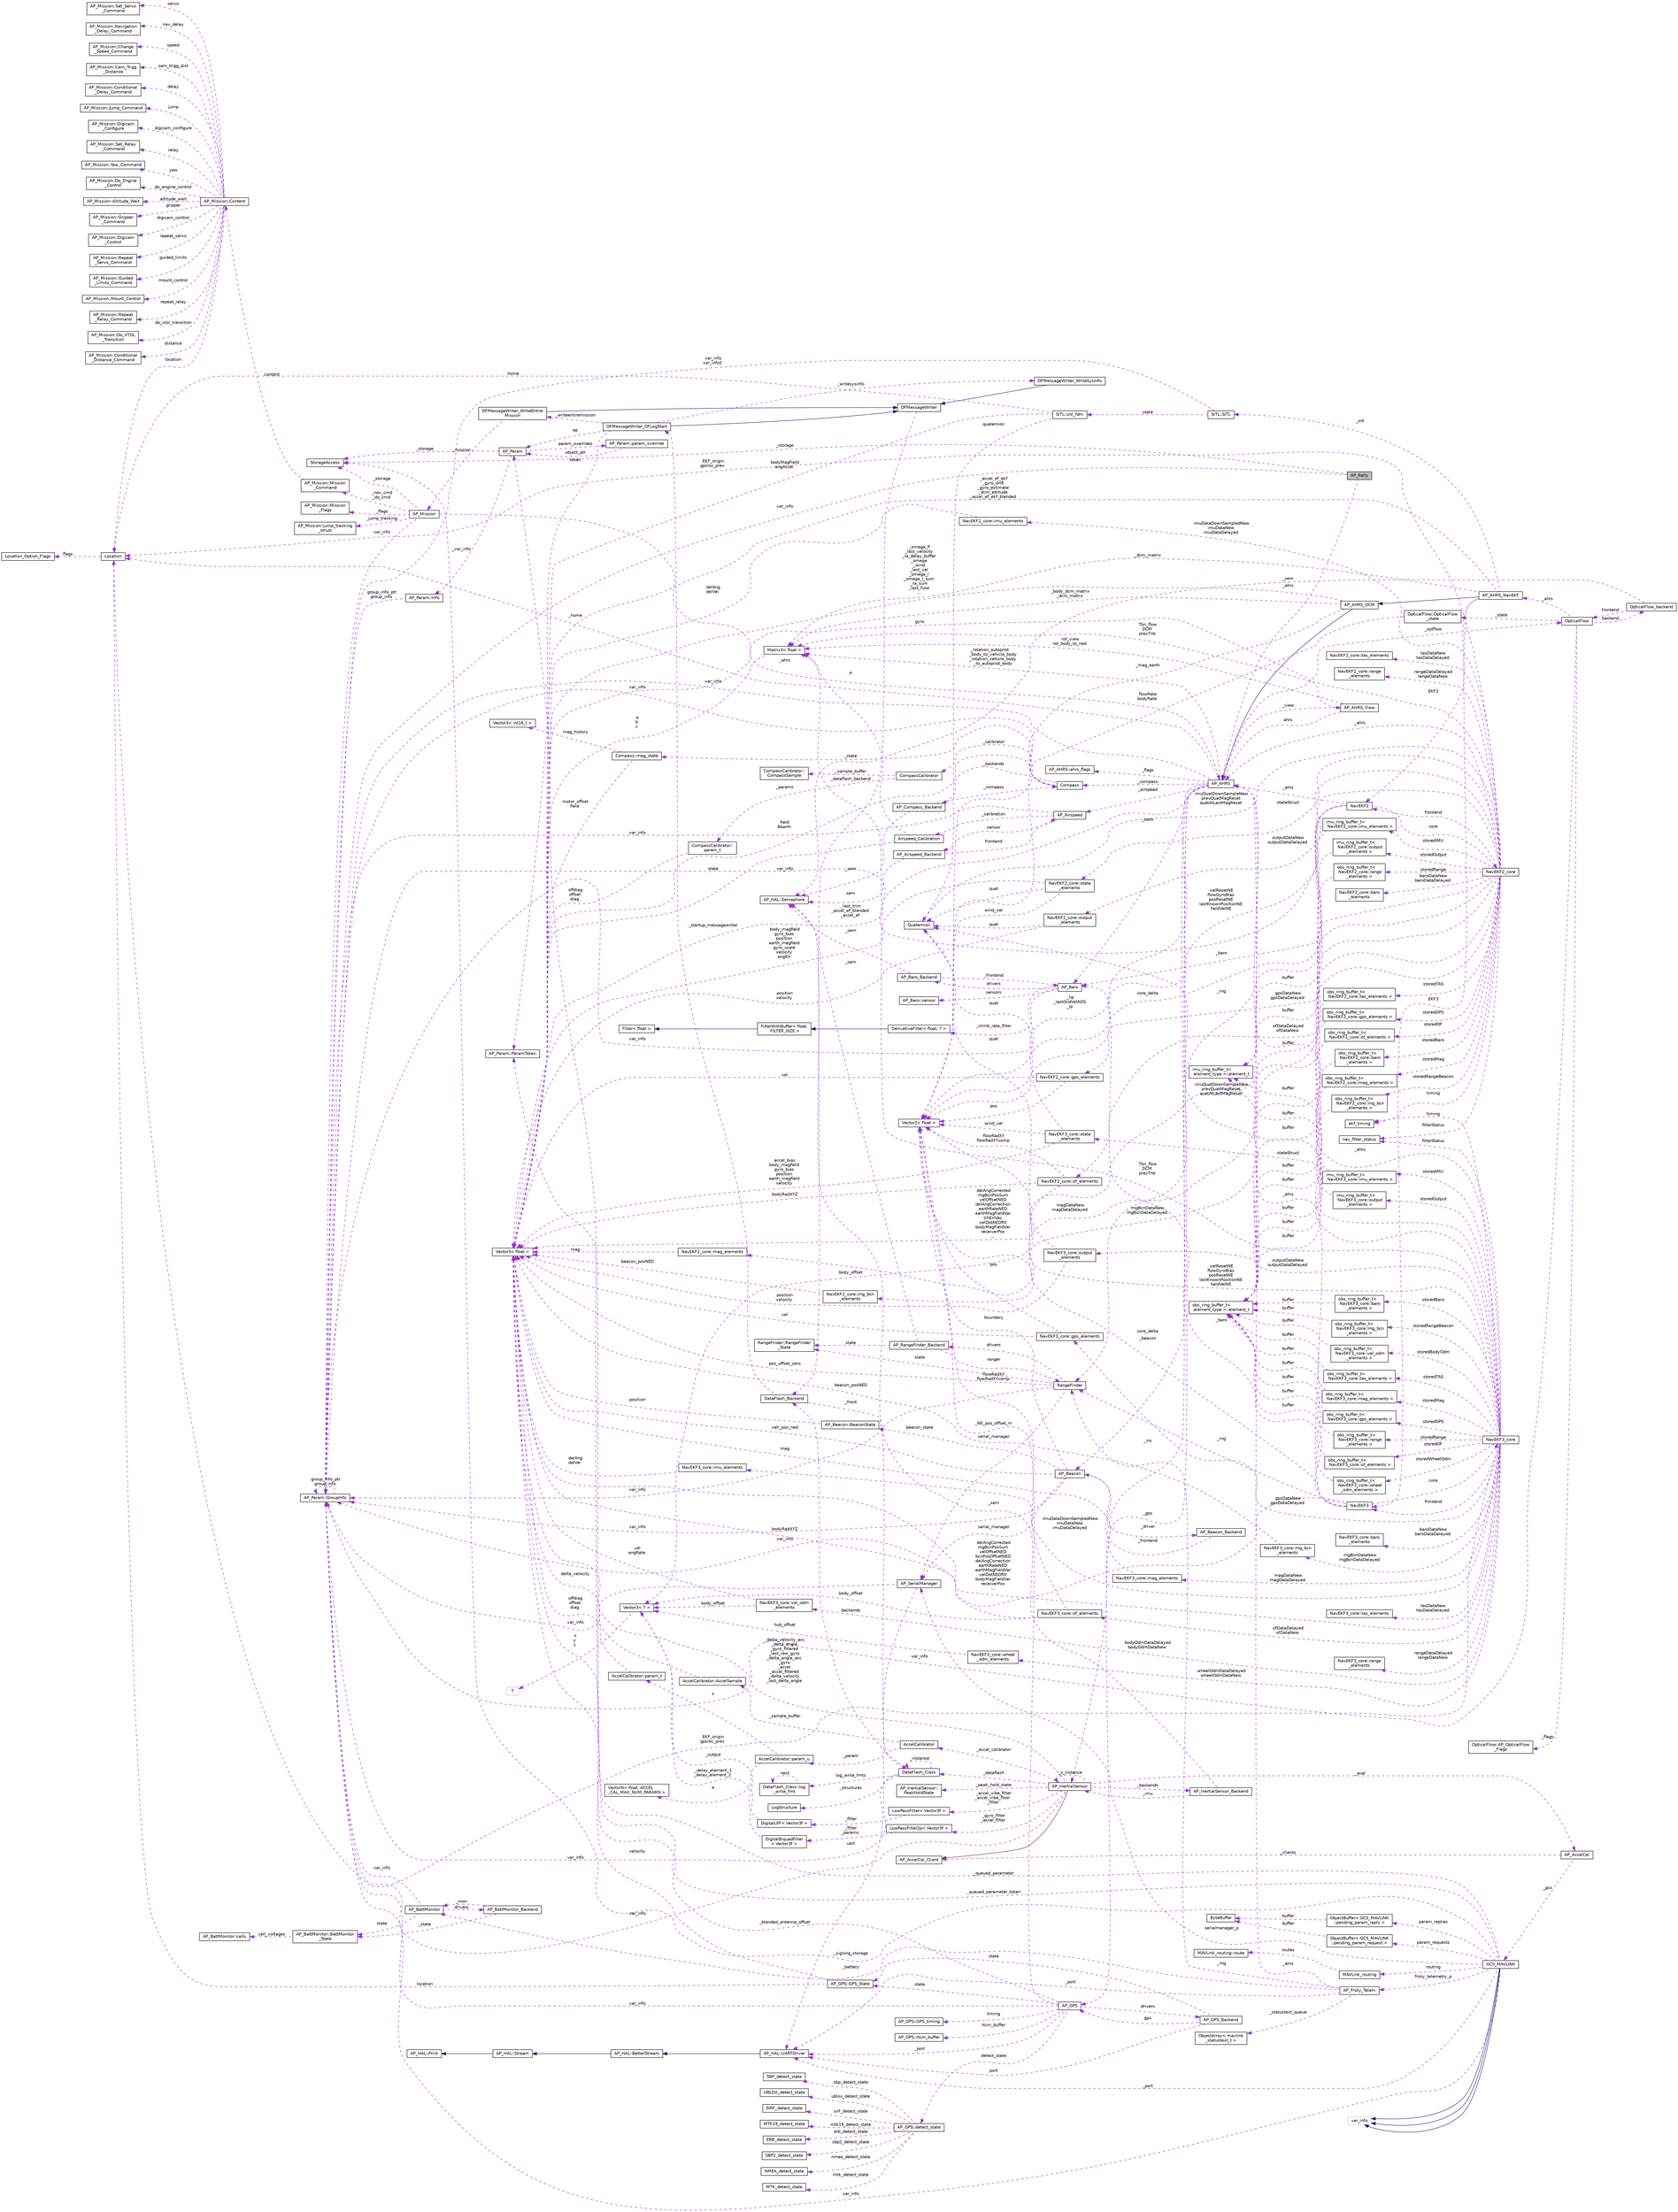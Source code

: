 digraph "AP_Rally"
{
 // INTERACTIVE_SVG=YES
  edge [fontname="Helvetica",fontsize="10",labelfontname="Helvetica",labelfontsize="10"];
  node [fontname="Helvetica",fontsize="10",shape=record];
  rankdir="LR";
  Node1 [label="AP_Rally",height=0.2,width=0.4,color="black", fillcolor="grey75", style="filled", fontcolor="black"];
  Node2 -> Node1 [dir="back",color="darkorchid3",fontsize="10",style="dashed",label=" _storage" ,fontname="Helvetica"];
  Node2 [label="StorageAccess",height=0.2,width=0.4,color="black", fillcolor="white", style="filled",URL="$classStorageAccess.html"];
  Node3 -> Node1 [dir="back",color="darkorchid3",fontsize="10",style="dashed",label=" var_info" ,fontname="Helvetica"];
  Node3 [label="AP_Param::GroupInfo",height=0.2,width=0.4,color="black", fillcolor="white", style="filled",URL="$structAP__Param_1_1GroupInfo.html"];
  Node3 -> Node3 [dir="back",color="darkorchid3",fontsize="10",style="dashed",label=" group_info_ptr\ngroup_info" ,fontname="Helvetica"];
  Node4 -> Node1 [dir="back",color="darkorchid3",fontsize="10",style="dashed",label=" _ahrs" ,fontname="Helvetica"];
  Node4 [label="AP_AHRS",height=0.2,width=0.4,color="black", fillcolor="white", style="filled",URL="$classAP__AHRS.html"];
  Node5 -> Node4 [dir="back",color="darkorchid3",fontsize="10",style="dashed",label=" _rotation_autopilot\l_body_to_vehicle_body\n_rotation_vehicle_body\l_to_autopilot_body" ,fontname="Helvetica"];
  Node5 [label="Matrix3\< float \>",height=0.2,width=0.4,color="black", fillcolor="white", style="filled",URL="$classMatrix3.html"];
  Node6 -> Node5 [dir="back",color="darkorchid3",fontsize="10",style="dashed",label=" a\nb\nc" ,fontname="Helvetica"];
  Node6 [label="Vector3\< float \>",height=0.2,width=0.4,color="black", fillcolor="white", style="filled",URL="$classVector3.html"];
  Node7 -> Node4 [dir="back",color="darkorchid3",fontsize="10",style="dashed",label=" _flags" ,fontname="Helvetica"];
  Node7 [label="AP_AHRS::ahrs_flags",height=0.2,width=0.4,color="black", fillcolor="white", style="filled",URL="$structAP__AHRS_1_1ahrs__flags.html"];
  Node8 -> Node4 [dir="back",color="darkorchid3",fontsize="10",style="dashed",label=" _baro" ,fontname="Helvetica"];
  Node8 [label="AP_Baro",height=0.2,width=0.4,color="black", fillcolor="white", style="filled",URL="$classAP__Baro.html"];
  Node9 -> Node8 [dir="back",color="darkorchid3",fontsize="10",style="dashed",label=" sensors" ,fontname="Helvetica"];
  Node9 [label="AP_Baro::sensor",height=0.2,width=0.4,color="black", fillcolor="white", style="filled",URL="$structAP__Baro_1_1sensor.html"];
  Node10 -> Node8 [dir="back",color="darkorchid3",fontsize="10",style="dashed",label=" _climb_rate_filter" ,fontname="Helvetica"];
  Node10 [label="DerivativeFilter\< float, 7 \>",height=0.2,width=0.4,color="black", fillcolor="white", style="filled",URL="$classDerivativeFilter.html"];
  Node11 -> Node10 [dir="back",color="midnightblue",fontsize="10",style="solid",fontname="Helvetica"];
  Node11 [label="FilterWithBuffer\< float,\l FILTER_SIZE \>",height=0.2,width=0.4,color="black", fillcolor="white", style="filled",URL="$classFilterWithBuffer.html"];
  Node12 -> Node11 [dir="back",color="midnightblue",fontsize="10",style="solid",fontname="Helvetica"];
  Node12 [label="Filter\< float \>",height=0.2,width=0.4,color="black", fillcolor="white", style="filled",URL="$classFilter.html"];
  Node3 -> Node8 [dir="back",color="darkorchid3",fontsize="10",style="dashed",label=" var_info" ,fontname="Helvetica"];
  Node13 -> Node8 [dir="back",color="darkorchid3",fontsize="10",style="dashed",label=" drivers" ,fontname="Helvetica"];
  Node13 [label="AP_Baro_Backend",height=0.2,width=0.4,color="black", fillcolor="white", style="filled",URL="$classAP__Baro__Backend.html"];
  Node8 -> Node13 [dir="back",color="darkorchid3",fontsize="10",style="dashed",label=" _frontend" ,fontname="Helvetica"];
  Node14 -> Node13 [dir="back",color="darkorchid3",fontsize="10",style="dashed",label=" _sem" ,fontname="Helvetica"];
  Node14 [label="AP_HAL::Semaphore",height=0.2,width=0.4,color="black", fillcolor="white", style="filled",URL="$classAP__HAL_1_1Semaphore.html"];
  Node15 -> Node4 [dir="back",color="darkorchid3",fontsize="10",style="dashed",label=" _optflow" ,fontname="Helvetica"];
  Node15 [label="OpticalFlow",height=0.2,width=0.4,color="black", fillcolor="white", style="filled",URL="$classOpticalFlow.html"];
  Node16 -> Node15 [dir="back",color="darkorchid3",fontsize="10",style="dashed",label=" _ahrs" ,fontname="Helvetica"];
  Node16 [label="AP_AHRS_NavEKF",height=0.2,width=0.4,color="black", fillcolor="white", style="filled",URL="$classAP__AHRS__NavEKF.html"];
  Node17 -> Node16 [dir="back",color="midnightblue",fontsize="10",style="solid",fontname="Helvetica"];
  Node17 [label="AP_AHRS_DCM",height=0.2,width=0.4,color="black", fillcolor="white", style="filled",URL="$classAP__AHRS__DCM.html"];
  Node4 -> Node17 [dir="back",color="midnightblue",fontsize="10",style="solid",fontname="Helvetica"];
  Node5 -> Node17 [dir="back",color="darkorchid3",fontsize="10",style="dashed",label=" _body_dcm_matrix\n_dcm_matrix" ,fontname="Helvetica"];
  Node6 -> Node17 [dir="back",color="darkorchid3",fontsize="10",style="dashed",label=" _omega_P\n_last_velocity\n_ra_delay_buffer\n_omega\n_wind\n_last_vel\n_omega_I\n_omega_I_sum\n_ra_sum\n_last_fuse\n..." ,fontname="Helvetica"];
  Node18 -> Node17 [dir="back",color="darkorchid3",fontsize="10",style="dashed",label=" _mag_earth" ,fontname="Helvetica"];
  Node18 [label="Vector2\< float \>",height=0.2,width=0.4,color="black", fillcolor="white", style="filled",URL="$structVector2.html"];
  Node5 -> Node16 [dir="back",color="darkorchid3",fontsize="10",style="dashed",label=" _dcm_matrix" ,fontname="Helvetica"];
  Node19 -> Node16 [dir="back",color="darkorchid3",fontsize="10",style="dashed",label=" EKF2" ,fontname="Helvetica"];
  Node19 [label="NavEKF2",height=0.2,width=0.4,color="black", fillcolor="white", style="filled",URL="$classNavEKF2.html"];
  Node8 -> Node19 [dir="back",color="darkorchid3",fontsize="10",style="dashed",label=" _baro" ,fontname="Helvetica"];
  Node3 -> Node19 [dir="back",color="darkorchid3",fontsize="10",style="dashed",label=" var_info" ,fontname="Helvetica"];
  Node18 -> Node19 [dir="back",color="darkorchid3",fontsize="10",style="dashed",label=" core_delta" ,fontname="Helvetica"];
  Node20 -> Node19 [dir="back",color="darkorchid3",fontsize="10",style="dashed",label=" _rng" ,fontname="Helvetica"];
  Node20 [label="RangeFinder",height=0.2,width=0.4,color="black", fillcolor="white", style="filled",URL="$classRangeFinder.html"];
  Node21 -> Node20 [dir="back",color="darkorchid3",fontsize="10",style="dashed",label=" serial_manager" ,fontname="Helvetica"];
  Node21 [label="AP_SerialManager",height=0.2,width=0.4,color="black", fillcolor="white", style="filled",URL="$classAP__SerialManager.html"];
  Node22 -> Node21 [dir="back",color="darkorchid3",fontsize="10",style="dashed",label=" uart" ,fontname="Helvetica"];
  Node22 [label="AP_HAL::UARTDriver",height=0.2,width=0.4,color="black", fillcolor="white", style="filled",URL="$classAP__HAL_1_1UARTDriver.html"];
  Node23 -> Node22 [dir="back",color="midnightblue",fontsize="10",style="solid",fontname="Helvetica"];
  Node23 [label="AP_HAL::BetterStream",height=0.2,width=0.4,color="black", fillcolor="white", style="filled",URL="$classAP__HAL_1_1BetterStream.html"];
  Node24 -> Node23 [dir="back",color="midnightblue",fontsize="10",style="solid",fontname="Helvetica"];
  Node24 [label="AP_HAL::Stream",height=0.2,width=0.4,color="black", fillcolor="white", style="filled",URL="$classAP__HAL_1_1Stream.html"];
  Node25 -> Node24 [dir="back",color="midnightblue",fontsize="10",style="solid",fontname="Helvetica"];
  Node25 [label="AP_HAL::Print",height=0.2,width=0.4,color="black", fillcolor="white", style="filled",URL="$classAP__HAL_1_1Print.html"];
  Node3 -> Node21 [dir="back",color="darkorchid3",fontsize="10",style="dashed",label=" var_info" ,fontname="Helvetica"];
  Node26 -> Node20 [dir="back",color="darkorchid3",fontsize="10",style="dashed",label=" state" ,fontname="Helvetica"];
  Node26 [label="RangeFinder::RangeFinder\l_State",height=0.2,width=0.4,color="black", fillcolor="white", style="filled",URL="$structRangeFinder_1_1RangeFinder__State.html"];
  Node3 -> Node20 [dir="back",color="darkorchid3",fontsize="10",style="dashed",label=" var_info" ,fontname="Helvetica"];
  Node6 -> Node20 [dir="back",color="darkorchid3",fontsize="10",style="dashed",label=" pos_offset_zero" ,fontname="Helvetica"];
  Node27 -> Node20 [dir="back",color="darkorchid3",fontsize="10",style="dashed",label=" drivers" ,fontname="Helvetica"];
  Node27 [label="AP_RangeFinder_Backend",height=0.2,width=0.4,color="black", fillcolor="white", style="filled",URL="$classAP__RangeFinder__Backend.html"];
  Node26 -> Node27 [dir="back",color="darkorchid3",fontsize="10",style="dashed",label=" state" ,fontname="Helvetica"];
  Node14 -> Node27 [dir="back",color="darkorchid3",fontsize="10",style="dashed",label=" _sem" ,fontname="Helvetica"];
  Node20 -> Node27 [dir="back",color="darkorchid3",fontsize="10",style="dashed",label=" ranger" ,fontname="Helvetica"];
  Node4 -> Node19 [dir="back",color="darkorchid3",fontsize="10",style="dashed",label=" _ahrs" ,fontname="Helvetica"];
  Node28 -> Node19 [dir="back",color="darkorchid3",fontsize="10",style="dashed",label=" core" ,fontname="Helvetica"];
  Node28 [label="NavEKF2_core",height=0.2,width=0.4,color="black", fillcolor="white", style="filled",URL="$classNavEKF2__core.html"];
  Node29 -> Node28 [dir="back",color="darkorchid3",fontsize="10",style="dashed",label=" magDataNew\nmagDataDelayed" ,fontname="Helvetica"];
  Node29 [label="NavEKF2_core::mag_elements",height=0.2,width=0.4,color="black", fillcolor="white", style="filled",URL="$structNavEKF2__core_1_1mag__elements.html"];
  Node6 -> Node29 [dir="back",color="darkorchid3",fontsize="10",style="dashed",label=" mag" ,fontname="Helvetica"];
  Node5 -> Node28 [dir="back",color="darkorchid3",fontsize="10",style="dashed",label=" Tbn_flow\nDCM\nprevTnb" ,fontname="Helvetica"];
  Node19 -> Node28 [dir="back",color="darkorchid3",fontsize="10",style="dashed",label=" frontend" ,fontname="Helvetica"];
  Node30 -> Node28 [dir="back",color="darkorchid3",fontsize="10",style="dashed",label=" baroDataNew\nbaroDataDelayed" ,fontname="Helvetica"];
  Node30 [label="NavEKF2_core::baro\l_elements",height=0.2,width=0.4,color="black", fillcolor="white", style="filled",URL="$structNavEKF2__core_1_1baro__elements.html"];
  Node31 -> Node28 [dir="back",color="darkorchid3",fontsize="10",style="dashed",label=" storedIMU" ,fontname="Helvetica"];
  Node31 [label="imu_ring_buffer_t\<\l NavEKF2_core::imu_elements \>",height=0.2,width=0.4,color="black", fillcolor="white", style="filled",URL="$classimu__ring__buffer__t.html"];
  Node32 -> Node31 [dir="back",color="darkorchid3",fontsize="10",style="dashed",label=" buffer" ,fontname="Helvetica"];
  Node32 [label="imu_ring_buffer_t\<\l element_type \>::element_t",height=0.2,width=0.4,color="black", fillcolor="white", style="filled",URL="$structimu__ring__buffer__t_1_1element__t.html"];
  Node33 -> Node28 [dir="back",color="darkorchid3",fontsize="10",style="dashed",label=" rngBcnDataNew\nrngBcnDataDelayed" ,fontname="Helvetica"];
  Node33 [label="NavEKF2_core::rng_bcn\l_elements",height=0.2,width=0.4,color="black", fillcolor="white", style="filled",URL="$structNavEKF2__core_1_1rng__bcn__elements.html"];
  Node6 -> Node33 [dir="back",color="darkorchid3",fontsize="10",style="dashed",label=" beacon_posNED" ,fontname="Helvetica"];
  Node34 -> Node28 [dir="back",color="darkorchid3",fontsize="10",style="dashed",label=" ofDataDelayed\nofDataNew" ,fontname="Helvetica"];
  Node34 [label="NavEKF2_core::of_elements",height=0.2,width=0.4,color="black", fillcolor="white", style="filled",URL="$structNavEKF2__core_1_1of__elements.html"];
  Node6 -> Node34 [dir="back",color="darkorchid3",fontsize="10",style="dashed",label=" bodyRadXYZ" ,fontname="Helvetica"];
  Node35 -> Node34 [dir="back",color="darkorchid3",fontsize="10",style="dashed",label=" body_offset" ,fontname="Helvetica"];
  Node35 [label="Vector3\< T \>",height=0.2,width=0.4,color="black", fillcolor="white", style="filled",URL="$classVector3.html"];
  Node36 -> Node35 [dir="back",color="darkorchid3",fontsize="10",style="dashed",label=" x\ny\nz" ,fontname="Helvetica"];
  Node36 [label="T",height=0.2,width=0.4,color="grey75", fillcolor="white", style="filled"];
  Node18 -> Node34 [dir="back",color="darkorchid3",fontsize="10",style="dashed",label=" flowRadXY\nflowRadXYcomp" ,fontname="Helvetica"];
  Node37 -> Node28 [dir="back",color="darkorchid3",fontsize="10",style="dashed",label=" storedGPS" ,fontname="Helvetica"];
  Node37 [label="obs_ring_buffer_t\<\l NavEKF2_core::gps_elements \>",height=0.2,width=0.4,color="black", fillcolor="white", style="filled",URL="$classobs__ring__buffer__t.html"];
  Node38 -> Node37 [dir="back",color="darkorchid3",fontsize="10",style="dashed",label=" buffer" ,fontname="Helvetica"];
  Node38 [label="obs_ring_buffer_t\<\l element_type \>::element_t",height=0.2,width=0.4,color="black", fillcolor="white", style="filled",URL="$structobs__ring__buffer__t_1_1element__t.html"];
  Node39 -> Node28 [dir="back",color="darkorchid3",fontsize="10",style="dashed",label=" timing" ,fontname="Helvetica"];
  Node39 [label="ekf_timing",height=0.2,width=0.4,color="black", fillcolor="white", style="filled",URL="$structekf__timing.html"];
  Node40 -> Node28 [dir="back",color="darkorchid3",fontsize="10",style="dashed",label=" tasDataNew\ntasDataDelayed" ,fontname="Helvetica"];
  Node40 [label="NavEKF2_core::tas_elements",height=0.2,width=0.4,color="black", fillcolor="white", style="filled",URL="$structNavEKF2__core_1_1tas__elements.html"];
  Node41 -> Node28 [dir="back",color="darkorchid3",fontsize="10",style="dashed",label=" imuQuatDownSampleNew\nprevQuatMagReset\nquatAtLastMagReset" ,fontname="Helvetica"];
  Node41 [label="Quaternion",height=0.2,width=0.4,color="black", fillcolor="white", style="filled",URL="$classQuaternion.html"];
  Node42 -> Node28 [dir="back",color="darkorchid3",fontsize="10",style="dashed",label=" stateStruct" ,fontname="Helvetica"];
  Node42 [label="NavEKF2_core::state\l_elements",height=0.2,width=0.4,color="black", fillcolor="white", style="filled",URL="$structNavEKF2__core_1_1state__elements.html"];
  Node41 -> Node42 [dir="back",color="darkorchid3",fontsize="10",style="dashed",label=" quat" ,fontname="Helvetica"];
  Node6 -> Node42 [dir="back",color="darkorchid3",fontsize="10",style="dashed",label=" body_magfield\ngyro_bias\nposition\nearth_magfield\ngyro_scale\nvelocity\nangErr" ,fontname="Helvetica"];
  Node18 -> Node42 [dir="back",color="darkorchid3",fontsize="10",style="dashed",label=" wind_vel" ,fontname="Helvetica"];
  Node43 -> Node28 [dir="back",color="darkorchid3",fontsize="10",style="dashed",label=" storedOF" ,fontname="Helvetica"];
  Node43 [label="obs_ring_buffer_t\<\l NavEKF2_core::of_elements \>",height=0.2,width=0.4,color="black", fillcolor="white", style="filled",URL="$classobs__ring__buffer__t.html"];
  Node38 -> Node43 [dir="back",color="darkorchid3",fontsize="10",style="dashed",label=" buffer" ,fontname="Helvetica"];
  Node44 -> Node28 [dir="back",color="darkorchid3",fontsize="10",style="dashed",label=" imuDataDownSampledNew\nimuDataNew\nimuDataDelayed" ,fontname="Helvetica"];
  Node44 [label="NavEKF2_core::imu_elements",height=0.2,width=0.4,color="black", fillcolor="white", style="filled",URL="$structNavEKF2__core_1_1imu__elements.html"];
  Node6 -> Node44 [dir="back",color="darkorchid3",fontsize="10",style="dashed",label=" delAng\ndelVel" ,fontname="Helvetica"];
  Node6 -> Node28 [dir="back",color="darkorchid3",fontsize="10",style="dashed",label=" delAngCorrected\nrngBcnPosSum\nvelOffsetNED\ndelAngCorrection\nearthRateNED\nearthMagFieldVar\ntiltErrVec\nvelDotNEDfilt\nbodyMagFieldVar\nreceiverPos\n..." ,fontname="Helvetica"];
  Node45 -> Node28 [dir="back",color="darkorchid3",fontsize="10",style="dashed",label=" filterStatus" ,fontname="Helvetica"];
  Node45 [label="nav_filter_status",height=0.2,width=0.4,color="black", fillcolor="white", style="filled",URL="$unionnav__filter__status.html"];
  Node46 -> Node28 [dir="back",color="darkorchid3",fontsize="10",style="dashed",label=" outputDataNew\noutputDataDelayed" ,fontname="Helvetica"];
  Node46 [label="NavEKF2_core::output\l_elements",height=0.2,width=0.4,color="black", fillcolor="white", style="filled",URL="$structNavEKF2__core_1_1output__elements.html"];
  Node41 -> Node46 [dir="back",color="darkorchid3",fontsize="10",style="dashed",label=" quat" ,fontname="Helvetica"];
  Node6 -> Node46 [dir="back",color="darkorchid3",fontsize="10",style="dashed",label=" position\nvelocity" ,fontname="Helvetica"];
  Node47 -> Node28 [dir="back",color="darkorchid3",fontsize="10",style="dashed",label=" gpsDataNew\ngpsDataDelayed" ,fontname="Helvetica"];
  Node47 [label="NavEKF2_core::gps_elements",height=0.2,width=0.4,color="black", fillcolor="white", style="filled",URL="$structNavEKF2__core_1_1gps__elements.html"];
  Node6 -> Node47 [dir="back",color="darkorchid3",fontsize="10",style="dashed",label=" vel" ,fontname="Helvetica"];
  Node18 -> Node47 [dir="back",color="darkorchid3",fontsize="10",style="dashed",label=" pos" ,fontname="Helvetica"];
  Node18 -> Node28 [dir="back",color="darkorchid3",fontsize="10",style="dashed",label=" velResetNE\nflowGyroBias\nposResetNE\nlastKnownPositionNE\nheldVelNE" ,fontname="Helvetica"];
  Node48 -> Node28 [dir="back",color="darkorchid3",fontsize="10",style="dashed",label=" storedBaro" ,fontname="Helvetica"];
  Node48 [label="obs_ring_buffer_t\<\l NavEKF2_core::baro\l_elements \>",height=0.2,width=0.4,color="black", fillcolor="white", style="filled",URL="$classobs__ring__buffer__t.html"];
  Node38 -> Node48 [dir="back",color="darkorchid3",fontsize="10",style="dashed",label=" buffer" ,fontname="Helvetica"];
  Node49 -> Node28 [dir="back",color="darkorchid3",fontsize="10",style="dashed",label=" storedRangeBeacon" ,fontname="Helvetica"];
  Node49 [label="obs_ring_buffer_t\<\l NavEKF2_core::rng_bcn\l_elements \>",height=0.2,width=0.4,color="black", fillcolor="white", style="filled",URL="$classobs__ring__buffer__t.html"];
  Node38 -> Node49 [dir="back",color="darkorchid3",fontsize="10",style="dashed",label=" buffer" ,fontname="Helvetica"];
  Node50 -> Node28 [dir="back",color="darkorchid3",fontsize="10",style="dashed",label=" storedRange" ,fontname="Helvetica"];
  Node50 [label="obs_ring_buffer_t\<\l NavEKF2_core::range\l_elements \>",height=0.2,width=0.4,color="black", fillcolor="white", style="filled",URL="$classobs__ring__buffer__t.html"];
  Node38 -> Node50 [dir="back",color="darkorchid3",fontsize="10",style="dashed",label=" buffer" ,fontname="Helvetica"];
  Node51 -> Node28 [dir="back",color="darkorchid3",fontsize="10",style="dashed",label=" storedTAS" ,fontname="Helvetica"];
  Node51 [label="obs_ring_buffer_t\<\l NavEKF2_core::tas_elements \>",height=0.2,width=0.4,color="black", fillcolor="white", style="filled",URL="$classobs__ring__buffer__t.html"];
  Node38 -> Node51 [dir="back",color="darkorchid3",fontsize="10",style="dashed",label=" buffer" ,fontname="Helvetica"];
  Node4 -> Node28 [dir="back",color="darkorchid3",fontsize="10",style="dashed",label=" _ahrs" ,fontname="Helvetica"];
  Node52 -> Node28 [dir="back",color="darkorchid3",fontsize="10",style="dashed",label=" storedMag" ,fontname="Helvetica"];
  Node52 [label="obs_ring_buffer_t\<\l NavEKF2_core::mag_elements \>",height=0.2,width=0.4,color="black", fillcolor="white", style="filled",URL="$classobs__ring__buffer__t.html"];
  Node38 -> Node52 [dir="back",color="darkorchid3",fontsize="10",style="dashed",label=" buffer" ,fontname="Helvetica"];
  Node53 -> Node28 [dir="back",color="darkorchid3",fontsize="10",style="dashed",label=" rangeDataDelayed\nrangeDataNew" ,fontname="Helvetica"];
  Node53 [label="NavEKF2_core::range\l_elements",height=0.2,width=0.4,color="black", fillcolor="white", style="filled",URL="$structNavEKF2__core_1_1range__elements.html"];
  Node54 -> Node28 [dir="back",color="darkorchid3",fontsize="10",style="dashed",label=" EKF_origin\ngpsloc_prev" ,fontname="Helvetica"];
  Node54 [label="Location",height=0.2,width=0.4,color="black", fillcolor="white", style="filled",URL="$structLocation.html"];
  Node55 -> Node54 [dir="back",color="darkorchid3",fontsize="10",style="dashed",label=" flags" ,fontname="Helvetica"];
  Node55 [label="Location_Option_Flags",height=0.2,width=0.4,color="black", fillcolor="white", style="filled",URL="$structLocation__Option__Flags.html"];
  Node56 -> Node28 [dir="back",color="darkorchid3",fontsize="10",style="dashed",label=" storedOutput" ,fontname="Helvetica"];
  Node56 [label="imu_ring_buffer_t\<\l NavEKF2_core::output\l_elements \>",height=0.2,width=0.4,color="black", fillcolor="white", style="filled",URL="$classimu__ring__buffer__t.html"];
  Node32 -> Node56 [dir="back",color="darkorchid3",fontsize="10",style="dashed",label=" buffer" ,fontname="Helvetica"];
  Node57 -> Node16 [dir="back",color="darkorchid3",fontsize="10",style="dashed",label=" EKF3" ,fontname="Helvetica"];
  Node57 [label="NavEKF3",height=0.2,width=0.4,color="black", fillcolor="white", style="filled",URL="$classNavEKF3.html"];
  Node58 -> Node57 [dir="back",color="darkorchid3",fontsize="10",style="dashed",label=" core" ,fontname="Helvetica"];
  Node58 [label="NavEKF3_core",height=0.2,width=0.4,color="black", fillcolor="white", style="filled",URL="$classNavEKF3__core.html"];
  Node59 -> Node58 [dir="back",color="darkorchid3",fontsize="10",style="dashed",label=" storedMag" ,fontname="Helvetica"];
  Node59 [label="obs_ring_buffer_t\<\l NavEKF3_core::mag_elements \>",height=0.2,width=0.4,color="black", fillcolor="white", style="filled",URL="$classobs__ring__buffer__t.html"];
  Node38 -> Node59 [dir="back",color="darkorchid3",fontsize="10",style="dashed",label=" buffer" ,fontname="Helvetica"];
  Node60 -> Node58 [dir="back",color="darkorchid3",fontsize="10",style="dashed",label=" outputDataNew\noutputDataDelayed" ,fontname="Helvetica"];
  Node60 [label="NavEKF3_core::output\l_elements",height=0.2,width=0.4,color="black", fillcolor="white", style="filled",URL="$structNavEKF3__core_1_1output__elements.html"];
  Node41 -> Node60 [dir="back",color="darkorchid3",fontsize="10",style="dashed",label=" quat" ,fontname="Helvetica"];
  Node6 -> Node60 [dir="back",color="darkorchid3",fontsize="10",style="dashed",label=" position\nvelocity" ,fontname="Helvetica"];
  Node61 -> Node58 [dir="back",color="darkorchid3",fontsize="10",style="dashed",label=" gpsDataNew\ngpsDataDelayed" ,fontname="Helvetica"];
  Node61 [label="NavEKF3_core::gps_elements",height=0.2,width=0.4,color="black", fillcolor="white", style="filled",URL="$structNavEKF3__core_1_1gps__elements.html"];
  Node6 -> Node61 [dir="back",color="darkorchid3",fontsize="10",style="dashed",label=" vel" ,fontname="Helvetica"];
  Node18 -> Node61 [dir="back",color="darkorchid3",fontsize="10",style="dashed",label=" pos" ,fontname="Helvetica"];
  Node5 -> Node58 [dir="back",color="darkorchid3",fontsize="10",style="dashed",label=" Tbn_flow\nDCM\nprevTnb" ,fontname="Helvetica"];
  Node57 -> Node58 [dir="back",color="darkorchid3",fontsize="10",style="dashed",label=" frontend" ,fontname="Helvetica"];
  Node62 -> Node58 [dir="back",color="darkorchid3",fontsize="10",style="dashed",label=" storedOF" ,fontname="Helvetica"];
  Node62 [label="obs_ring_buffer_t\<\l NavEKF3_core::of_elements \>",height=0.2,width=0.4,color="black", fillcolor="white", style="filled",URL="$classobs__ring__buffer__t.html"];
  Node38 -> Node62 [dir="back",color="darkorchid3",fontsize="10",style="dashed",label=" buffer" ,fontname="Helvetica"];
  Node39 -> Node58 [dir="back",color="darkorchid3",fontsize="10",style="dashed",label=" timing" ,fontname="Helvetica"];
  Node63 -> Node58 [dir="back",color="darkorchid3",fontsize="10",style="dashed",label=" wheelOdmDataDelayed\nwheelOdmDataNew" ,fontname="Helvetica"];
  Node63 [label="NavEKF3_core::wheel\l_odm_elements",height=0.2,width=0.4,color="black", fillcolor="white", style="filled",URL="$structNavEKF3__core_1_1wheel__odm__elements.html"];
  Node35 -> Node63 [dir="back",color="darkorchid3",fontsize="10",style="dashed",label=" hub_offset" ,fontname="Helvetica"];
  Node64 -> Node58 [dir="back",color="darkorchid3",fontsize="10",style="dashed",label=" bodyOdmDataDelayed\nbodyOdmDataNew" ,fontname="Helvetica"];
  Node64 [label="NavEKF3_core::vel_odm\l_elements",height=0.2,width=0.4,color="black", fillcolor="white", style="filled",URL="$structNavEKF3__core_1_1vel__odm__elements.html"];
  Node6 -> Node64 [dir="back",color="darkorchid3",fontsize="10",style="dashed",label=" vel\nangRate" ,fontname="Helvetica"];
  Node35 -> Node64 [dir="back",color="darkorchid3",fontsize="10",style="dashed",label=" body_offset" ,fontname="Helvetica"];
  Node41 -> Node58 [dir="back",color="darkorchid3",fontsize="10",style="dashed",label=" imuQuatDownSampleNew\nprevQuatMagReset\nquatAtLastMagReset" ,fontname="Helvetica"];
  Node65 -> Node58 [dir="back",color="darkorchid3",fontsize="10",style="dashed",label=" storedWheelOdm" ,fontname="Helvetica"];
  Node65 [label="obs_ring_buffer_t\<\l NavEKF3_core::wheel\l_odm_elements \>",height=0.2,width=0.4,color="black", fillcolor="white", style="filled",URL="$classobs__ring__buffer__t.html"];
  Node38 -> Node65 [dir="back",color="darkorchid3",fontsize="10",style="dashed",label=" buffer" ,fontname="Helvetica"];
  Node6 -> Node58 [dir="back",color="darkorchid3",fontsize="10",style="dashed",label=" delAngCorrected\nrngBcnPosSum\nvelOffsetNED\nbcnPosOffsetNED\ndelAngCorrection\nearthRateNED\nearthMagFieldVar\nvelDotNEDfilt\nbodyMagFieldVar\nreceiverPos\n..." ,fontname="Helvetica"];
  Node45 -> Node58 [dir="back",color="darkorchid3",fontsize="10",style="dashed",label=" filterStatus" ,fontname="Helvetica"];
  Node66 -> Node58 [dir="back",color="darkorchid3",fontsize="10",style="dashed",label=" magDataNew\nmagDataDelayed" ,fontname="Helvetica"];
  Node66 [label="NavEKF3_core::mag_elements",height=0.2,width=0.4,color="black", fillcolor="white", style="filled",URL="$structNavEKF3__core_1_1mag__elements.html"];
  Node6 -> Node66 [dir="back",color="darkorchid3",fontsize="10",style="dashed",label=" mag" ,fontname="Helvetica"];
  Node18 -> Node58 [dir="back",color="darkorchid3",fontsize="10",style="dashed",label=" velResetNE\nflowGyroBias\nposResetNE\nlastKnownPositionNE\nheldVelNE" ,fontname="Helvetica"];
  Node67 -> Node58 [dir="back",color="darkorchid3",fontsize="10",style="dashed",label=" storedGPS" ,fontname="Helvetica"];
  Node67 [label="obs_ring_buffer_t\<\l NavEKF3_core::gps_elements \>",height=0.2,width=0.4,color="black", fillcolor="white", style="filled",URL="$classobs__ring__buffer__t.html"];
  Node38 -> Node67 [dir="back",color="darkorchid3",fontsize="10",style="dashed",label=" buffer" ,fontname="Helvetica"];
  Node68 -> Node58 [dir="back",color="darkorchid3",fontsize="10",style="dashed",label=" stateStruct" ,fontname="Helvetica"];
  Node68 [label="NavEKF3_core::state\l_elements",height=0.2,width=0.4,color="black", fillcolor="white", style="filled",URL="$structNavEKF3__core_1_1state__elements.html"];
  Node41 -> Node68 [dir="back",color="darkorchid3",fontsize="10",style="dashed",label=" quat" ,fontname="Helvetica"];
  Node6 -> Node68 [dir="back",color="darkorchid3",fontsize="10",style="dashed",label=" accel_bias\nbody_magfield\ngyro_bias\nposition\nearth_magfield\nvelocity" ,fontname="Helvetica"];
  Node18 -> Node68 [dir="back",color="darkorchid3",fontsize="10",style="dashed",label=" wind_vel" ,fontname="Helvetica"];
  Node69 -> Node58 [dir="back",color="darkorchid3",fontsize="10",style="dashed",label=" storedRange" ,fontname="Helvetica"];
  Node69 [label="obs_ring_buffer_t\<\l NavEKF3_core::range\l_elements \>",height=0.2,width=0.4,color="black", fillcolor="white", style="filled",URL="$classobs__ring__buffer__t.html"];
  Node38 -> Node69 [dir="back",color="darkorchid3",fontsize="10",style="dashed",label=" buffer" ,fontname="Helvetica"];
  Node70 -> Node58 [dir="back",color="darkorchid3",fontsize="10",style="dashed",label=" rngBcnDataNew\nrngBcnDataDelayed" ,fontname="Helvetica"];
  Node70 [label="NavEKF3_core::rng_bcn\l_elements",height=0.2,width=0.4,color="black", fillcolor="white", style="filled",URL="$structNavEKF3__core_1_1rng__bcn__elements.html"];
  Node6 -> Node70 [dir="back",color="darkorchid3",fontsize="10",style="dashed",label=" beacon_posNED" ,fontname="Helvetica"];
  Node71 -> Node58 [dir="back",color="darkorchid3",fontsize="10",style="dashed",label=" baroDataNew\nbaroDataDelayed" ,fontname="Helvetica"];
  Node71 [label="NavEKF3_core::baro\l_elements",height=0.2,width=0.4,color="black", fillcolor="white", style="filled",URL="$structNavEKF3__core_1_1baro__elements.html"];
  Node4 -> Node58 [dir="back",color="darkorchid3",fontsize="10",style="dashed",label=" _ahrs" ,fontname="Helvetica"];
  Node72 -> Node58 [dir="back",color="darkorchid3",fontsize="10",style="dashed",label=" storedBaro" ,fontname="Helvetica"];
  Node72 [label="obs_ring_buffer_t\<\l NavEKF3_core::baro\l_elements \>",height=0.2,width=0.4,color="black", fillcolor="white", style="filled",URL="$classobs__ring__buffer__t.html"];
  Node38 -> Node72 [dir="back",color="darkorchid3",fontsize="10",style="dashed",label=" buffer" ,fontname="Helvetica"];
  Node54 -> Node58 [dir="back",color="darkorchid3",fontsize="10",style="dashed",label=" EKF_origin\ngpsloc_prev" ,fontname="Helvetica"];
  Node73 -> Node58 [dir="back",color="darkorchid3",fontsize="10",style="dashed",label=" tasDataNew\ntasDataDelayed" ,fontname="Helvetica"];
  Node73 [label="NavEKF3_core::tas_elements",height=0.2,width=0.4,color="black", fillcolor="white", style="filled",URL="$structNavEKF3__core_1_1tas__elements.html"];
  Node74 -> Node58 [dir="back",color="darkorchid3",fontsize="10",style="dashed",label=" storedIMU" ,fontname="Helvetica"];
  Node74 [label="imu_ring_buffer_t\<\l NavEKF3_core::imu_elements \>",height=0.2,width=0.4,color="black", fillcolor="white", style="filled",URL="$classimu__ring__buffer__t.html"];
  Node32 -> Node74 [dir="back",color="darkorchid3",fontsize="10",style="dashed",label=" buffer" ,fontname="Helvetica"];
  Node75 -> Node58 [dir="back",color="darkorchid3",fontsize="10",style="dashed",label=" storedRangeBeacon" ,fontname="Helvetica"];
  Node75 [label="obs_ring_buffer_t\<\l NavEKF3_core::rng_bcn\l_elements \>",height=0.2,width=0.4,color="black", fillcolor="white", style="filled",URL="$classobs__ring__buffer__t.html"];
  Node38 -> Node75 [dir="back",color="darkorchid3",fontsize="10",style="dashed",label=" buffer" ,fontname="Helvetica"];
  Node76 -> Node58 [dir="back",color="darkorchid3",fontsize="10",style="dashed",label=" storedBodyOdm" ,fontname="Helvetica"];
  Node76 [label="obs_ring_buffer_t\<\l NavEKF3_core::vel_odm\l_elements \>",height=0.2,width=0.4,color="black", fillcolor="white", style="filled",URL="$classobs__ring__buffer__t.html"];
  Node38 -> Node76 [dir="back",color="darkorchid3",fontsize="10",style="dashed",label=" buffer" ,fontname="Helvetica"];
  Node77 -> Node58 [dir="back",color="darkorchid3",fontsize="10",style="dashed",label=" ofDataDelayed\nofDataNew" ,fontname="Helvetica"];
  Node77 [label="NavEKF3_core::of_elements",height=0.2,width=0.4,color="black", fillcolor="white", style="filled",URL="$structNavEKF3__core_1_1of__elements.html"];
  Node6 -> Node77 [dir="back",color="darkorchid3",fontsize="10",style="dashed",label=" bodyRadXYZ" ,fontname="Helvetica"];
  Node35 -> Node77 [dir="back",color="darkorchid3",fontsize="10",style="dashed",label=" body_offset" ,fontname="Helvetica"];
  Node18 -> Node77 [dir="back",color="darkorchid3",fontsize="10",style="dashed",label=" flowRadXY\nflowRadXYcomp" ,fontname="Helvetica"];
  Node78 -> Node58 [dir="back",color="darkorchid3",fontsize="10",style="dashed",label=" rangeDataDelayed\nrangeDataNew" ,fontname="Helvetica"];
  Node78 [label="NavEKF3_core::range\l_elements",height=0.2,width=0.4,color="black", fillcolor="white", style="filled",URL="$structNavEKF3__core_1_1range__elements.html"];
  Node79 -> Node58 [dir="back",color="darkorchid3",fontsize="10",style="dashed",label=" imuDataDownSampledNew\nimuDataNew\nimuDataDelayed" ,fontname="Helvetica"];
  Node79 [label="NavEKF3_core::imu_elements",height=0.2,width=0.4,color="black", fillcolor="white", style="filled",URL="$structNavEKF3__core_1_1imu__elements.html"];
  Node6 -> Node79 [dir="back",color="darkorchid3",fontsize="10",style="dashed",label=" delAng\ndelVel" ,fontname="Helvetica"];
  Node80 -> Node58 [dir="back",color="darkorchid3",fontsize="10",style="dashed",label=" storedOutput" ,fontname="Helvetica"];
  Node80 [label="imu_ring_buffer_t\<\l NavEKF3_core::output\l_elements \>",height=0.2,width=0.4,color="black", fillcolor="white", style="filled",URL="$classimu__ring__buffer__t.html"];
  Node32 -> Node80 [dir="back",color="darkorchid3",fontsize="10",style="dashed",label=" buffer" ,fontname="Helvetica"];
  Node81 -> Node58 [dir="back",color="darkorchid3",fontsize="10",style="dashed",label=" storedTAS" ,fontname="Helvetica"];
  Node81 [label="obs_ring_buffer_t\<\l NavEKF3_core::tas_elements \>",height=0.2,width=0.4,color="black", fillcolor="white", style="filled",URL="$classobs__ring__buffer__t.html"];
  Node38 -> Node81 [dir="back",color="darkorchid3",fontsize="10",style="dashed",label=" buffer" ,fontname="Helvetica"];
  Node8 -> Node57 [dir="back",color="darkorchid3",fontsize="10",style="dashed",label=" _baro" ,fontname="Helvetica"];
  Node3 -> Node57 [dir="back",color="darkorchid3",fontsize="10",style="dashed",label=" var_info" ,fontname="Helvetica"];
  Node18 -> Node57 [dir="back",color="darkorchid3",fontsize="10",style="dashed",label=" core_delta" ,fontname="Helvetica"];
  Node20 -> Node57 [dir="back",color="darkorchid3",fontsize="10",style="dashed",label=" _rng" ,fontname="Helvetica"];
  Node4 -> Node57 [dir="back",color="darkorchid3",fontsize="10",style="dashed",label=" _ahrs" ,fontname="Helvetica"];
  Node82 -> Node16 [dir="back",color="darkorchid3",fontsize="10",style="dashed",label=" _sitl" ,fontname="Helvetica"];
  Node82 [label="SITL::SITL",height=0.2,width=0.4,color="black", fillcolor="white", style="filled",URL="$classSITL_1_1SITL.html"];
  Node3 -> Node82 [dir="back",color="darkorchid3",fontsize="10",style="dashed",label=" var_info\nvar_info2" ,fontname="Helvetica"];
  Node83 -> Node82 [dir="back",color="darkorchid3",fontsize="10",style="dashed",label=" state" ,fontname="Helvetica"];
  Node83 [label="SITL::sitl_fdm",height=0.2,width=0.4,color="black", fillcolor="white", style="filled",URL="$structSITL_1_1sitl__fdm.html"];
  Node41 -> Node83 [dir="back",color="darkorchid3",fontsize="10",style="dashed",label=" quaternion" ,fontname="Helvetica"];
  Node6 -> Node83 [dir="back",color="darkorchid3",fontsize="10",style="dashed",label=" bodyMagField\nangAccel" ,fontname="Helvetica"];
  Node54 -> Node83 [dir="back",color="darkorchid3",fontsize="10",style="dashed",label=" home" ,fontname="Helvetica"];
  Node6 -> Node16 [dir="back",color="darkorchid3",fontsize="10",style="dashed",label=" _accel_ef_ekf\n_gyro_drift\n_gyro_estimate\n_dcm_attitude\n_accel_ef_ekf_blended" ,fontname="Helvetica"];
  Node3 -> Node15 [dir="back",color="darkorchid3",fontsize="10",style="dashed",label=" var_info" ,fontname="Helvetica"];
  Node84 -> Node15 [dir="back",color="darkorchid3",fontsize="10",style="dashed",label=" _state" ,fontname="Helvetica"];
  Node84 [label="OpticalFlow::OpticalFlow\l_state",height=0.2,width=0.4,color="black", fillcolor="white", style="filled",URL="$structOpticalFlow_1_1OpticalFlow__state.html"];
  Node18 -> Node84 [dir="back",color="darkorchid3",fontsize="10",style="dashed",label=" flowRate\nbodyRate" ,fontname="Helvetica"];
  Node85 -> Node15 [dir="back",color="darkorchid3",fontsize="10",style="dashed",label=" backend" ,fontname="Helvetica"];
  Node85 [label="OpticalFlow_backend",height=0.2,width=0.4,color="black", fillcolor="white", style="filled",URL="$classOpticalFlow__backend.html"];
  Node15 -> Node85 [dir="back",color="darkorchid3",fontsize="10",style="dashed",label=" frontend" ,fontname="Helvetica"];
  Node14 -> Node85 [dir="back",color="darkorchid3",fontsize="10",style="dashed",label=" _sem" ,fontname="Helvetica"];
  Node86 -> Node15 [dir="back",color="darkorchid3",fontsize="10",style="dashed",label=" _flags" ,fontname="Helvetica"];
  Node86 [label="OpticalFlow::AP_OpticalFlow\l_Flags",height=0.2,width=0.4,color="black", fillcolor="white", style="filled",URL="$structOpticalFlow_1_1AP__OpticalFlow__Flags.html"];
  Node3 -> Node4 [dir="back",color="darkorchid3",fontsize="10",style="dashed",label=" var_info" ,fontname="Helvetica"];
  Node87 -> Node4 [dir="back",color="darkorchid3",fontsize="10",style="dashed",label=" _view" ,fontname="Helvetica"];
  Node87 [label="AP_AHRS_View",height=0.2,width=0.4,color="black", fillcolor="white", style="filled",URL="$classAP__AHRS__View.html"];
  Node5 -> Node87 [dir="back",color="darkorchid3",fontsize="10",style="dashed",label=" rot_view\nrot_body_to_ned" ,fontname="Helvetica"];
  Node6 -> Node87 [dir="back",color="darkorchid3",fontsize="10",style="dashed",label=" gyro" ,fontname="Helvetica"];
  Node4 -> Node87 [dir="back",color="darkorchid3",fontsize="10",style="dashed",label=" ahrs" ,fontname="Helvetica"];
  Node6 -> Node4 [dir="back",color="darkorchid3",fontsize="10",style="dashed",label=" _last_trim\n_accel_ef_blended\n_accel_ef" ,fontname="Helvetica"];
  Node88 -> Node4 [dir="back",color="darkorchid3",fontsize="10",style="dashed",label=" _ins" ,fontname="Helvetica"];
  Node88 [label="AP_InertialSensor",height=0.2,width=0.4,color="black", fillcolor="white", style="filled",URL="$classAP__InertialSensor.html"];
  Node89 -> Node88 [dir="back",color="firebrick4",fontsize="10",style="solid",fontname="Helvetica"];
  Node89 [label="AP_AccelCal_Client",height=0.2,width=0.4,color="black", fillcolor="white", style="filled",URL="$classAP__AccelCal__Client.html"];
  Node90 -> Node88 [dir="back",color="darkorchid3",fontsize="10",style="dashed",label=" _peak_hold_state" ,fontname="Helvetica"];
  Node90 [label="AP_InertialSensor::\lPeakHoldState",height=0.2,width=0.4,color="black", fillcolor="white", style="filled",URL="$structAP__InertialSensor_1_1PeakHoldState.html"];
  Node91 -> Node88 [dir="back",color="darkorchid3",fontsize="10",style="dashed",label=" _accel_vibe_filter\n_accel_vibe_floor\l_filter" ,fontname="Helvetica"];
  Node91 [label="LowPassFilter\< Vector3f \>",height=0.2,width=0.4,color="black", fillcolor="white", style="filled",URL="$classLowPassFilter.html"];
  Node92 -> Node91 [dir="back",color="darkorchid3",fontsize="10",style="dashed",label=" _filter" ,fontname="Helvetica"];
  Node92 [label="DigitalLPF\< Vector3f \>",height=0.2,width=0.4,color="black", fillcolor="white", style="filled",URL="$classDigitalLPF.html"];
  Node35 -> Node92 [dir="back",color="darkorchid3",fontsize="10",style="dashed",label=" _output" ,fontname="Helvetica"];
  Node93 -> Node88 [dir="back",color="darkorchid3",fontsize="10",style="dashed",label=" _backends" ,fontname="Helvetica"];
  Node93 [label="AP_InertialSensor_Backend",height=0.2,width=0.4,color="black", fillcolor="white", style="filled",URL="$classAP__InertialSensor__Backend.html"];
  Node14 -> Node93 [dir="back",color="darkorchid3",fontsize="10",style="dashed",label=" _sem" ,fontname="Helvetica"];
  Node88 -> Node93 [dir="back",color="darkorchid3",fontsize="10",style="dashed",label=" _imu" ,fontname="Helvetica"];
  Node94 -> Node88 [dir="back",color="darkorchid3",fontsize="10",style="dashed",label=" _gyro_filter\n_accel_filter" ,fontname="Helvetica"];
  Node94 [label="LowPassFilter2p\< Vector3f \>",height=0.2,width=0.4,color="black", fillcolor="white", style="filled",URL="$classLowPassFilter2p.html"];
  Node95 -> Node94 [dir="back",color="darkorchid3",fontsize="10",style="dashed",label=" _filter\n_params" ,fontname="Helvetica"];
  Node95 [label="DigitalBiquadFilter\l\< Vector3f \>",height=0.2,width=0.4,color="black", fillcolor="white", style="filled",URL="$classDigitalBiquadFilter.html"];
  Node35 -> Node95 [dir="back",color="darkorchid3",fontsize="10",style="dashed",label=" _delay_element_1\n_delay_element_2" ,fontname="Helvetica"];
  Node96 -> Node88 [dir="back",color="darkorchid3",fontsize="10",style="dashed",label=" _accel_calibrator" ,fontname="Helvetica"];
  Node96 [label="AccelCalibrator",height=0.2,width=0.4,color="black", fillcolor="white", style="filled",URL="$classAccelCalibrator.html"];
  Node97 -> Node96 [dir="back",color="darkorchid3",fontsize="10",style="dashed",label=" _param" ,fontname="Helvetica"];
  Node97 [label="AccelCalibrator::param_u",height=0.2,width=0.4,color="black", fillcolor="white", style="filled",URL="$unionAccelCalibrator_1_1param__u.html"];
  Node98 -> Node97 [dir="back",color="darkorchid3",fontsize="10",style="dashed",label=" s" ,fontname="Helvetica"];
  Node98 [label="AccelCalibrator::param_t",height=0.2,width=0.4,color="black", fillcolor="white", style="filled",URL="$structAccelCalibrator_1_1param__t.html"];
  Node6 -> Node98 [dir="back",color="darkorchid3",fontsize="10",style="dashed",label=" offdiag\noffset\ndiag" ,fontname="Helvetica"];
  Node99 -> Node97 [dir="back",color="darkorchid3",fontsize="10",style="dashed",label=" a" ,fontname="Helvetica"];
  Node99 [label="VectorN\< float, ACCEL\l_CAL_MAX_NUM_PARAMS \>",height=0.2,width=0.4,color="black", fillcolor="white", style="filled",URL="$classVectorN.html"];
  Node100 -> Node96 [dir="back",color="darkorchid3",fontsize="10",style="dashed",label=" _sample_buffer" ,fontname="Helvetica"];
  Node100 [label="AccelCalibrator::AccelSample",height=0.2,width=0.4,color="black", fillcolor="white", style="filled",URL="$structAccelCalibrator_1_1AccelSample.html"];
  Node6 -> Node100 [dir="back",color="darkorchid3",fontsize="10",style="dashed",label=" delta_velocity" ,fontname="Helvetica"];
  Node101 -> Node88 [dir="back",color="darkorchid3",fontsize="10",style="dashed",label=" _dataflash" ,fontname="Helvetica"];
  Node101 [label="DataFlash_Class",height=0.2,width=0.4,color="black", fillcolor="white", style="filled",URL="$classDataFlash__Class.html"];
  Node102 -> Node101 [dir="back",color="darkorchid3",fontsize="10",style="dashed",label=" log_write_fmts" ,fontname="Helvetica"];
  Node102 [label="DataFlash_Class::log\l_write_fmt",height=0.2,width=0.4,color="black", fillcolor="white", style="filled",URL="$structDataFlash__Class_1_1log__write__fmt.html"];
  Node102 -> Node102 [dir="back",color="darkorchid3",fontsize="10",style="dashed",label=" next" ,fontname="Helvetica"];
  Node103 -> Node101 [dir="back",color="darkorchid3",fontsize="10",style="dashed",label=" _structures" ,fontname="Helvetica"];
  Node103 [label="LogStructure",height=0.2,width=0.4,color="black", fillcolor="white", style="filled",URL="$structLogStructure.html"];
  Node101 -> Node101 [dir="back",color="darkorchid3",fontsize="10",style="dashed",label=" _instance" ,fontname="Helvetica"];
  Node104 -> Node101 [dir="back",color="darkorchid3",fontsize="10",style="dashed",label=" backends" ,fontname="Helvetica"];
  Node104 [label="DataFlash_Backend",height=0.2,width=0.4,color="black", fillcolor="white", style="filled",URL="$classDataFlash__Backend.html"];
  Node101 -> Node104 [dir="back",color="darkorchid3",fontsize="10",style="dashed",label=" _front" ,fontname="Helvetica"];
  Node105 -> Node104 [dir="back",color="darkorchid3",fontsize="10",style="dashed",label=" _startup_messagewriter" ,fontname="Helvetica"];
  Node105 [label="DFMessageWriter_DFLogStart",height=0.2,width=0.4,color="black", fillcolor="white", style="filled",URL="$classDFMessageWriter__DFLogStart.html"];
  Node106 -> Node105 [dir="back",color="midnightblue",fontsize="10",style="solid",fontname="Helvetica"];
  Node106 [label="DFMessageWriter",height=0.2,width=0.4,color="black", fillcolor="white", style="filled",URL="$classDFMessageWriter.html"];
  Node104 -> Node106 [dir="back",color="darkorchid3",fontsize="10",style="dashed",label=" _dataflash_backend" ,fontname="Helvetica"];
  Node107 -> Node105 [dir="back",color="darkorchid3",fontsize="10",style="dashed",label=" _writeentiremission" ,fontname="Helvetica"];
  Node107 [label="DFMessageWriter_WriteEntire\lMission",height=0.2,width=0.4,color="black", fillcolor="white", style="filled",URL="$classDFMessageWriter__WriteEntireMission.html"];
  Node106 -> Node107 [dir="back",color="midnightblue",fontsize="10",style="solid",fontname="Helvetica"];
  Node108 -> Node107 [dir="back",color="darkorchid3",fontsize="10",style="dashed",label=" _mission" ,fontname="Helvetica"];
  Node108 [label="AP_Mission",height=0.2,width=0.4,color="black", fillcolor="white", style="filled",URL="$classAP__Mission.html",tooltip="Object managing Mission. "];
  Node2 -> Node108 [dir="back",color="darkorchid3",fontsize="10",style="dashed",label=" _storage" ,fontname="Helvetica"];
  Node109 -> Node108 [dir="back",color="darkorchid3",fontsize="10",style="dashed",label=" _nav_cmd\n_do_cmd" ,fontname="Helvetica"];
  Node109 [label="AP_Mission::Mission\l_Command",height=0.2,width=0.4,color="black", fillcolor="white", style="filled",URL="$structAP__Mission_1_1Mission__Command.html"];
  Node110 -> Node109 [dir="back",color="darkorchid3",fontsize="10",style="dashed",label=" content" ,fontname="Helvetica"];
  Node110 [label="AP_Mission::Content",height=0.2,width=0.4,color="black", fillcolor="white", style="filled",URL="$unionAP__Mission_1_1Content.html"];
  Node111 -> Node110 [dir="back",color="darkorchid3",fontsize="10",style="dashed",label=" guided_limits" ,fontname="Helvetica"];
  Node111 [label="AP_Mission::Guided\l_Limits_Command",height=0.2,width=0.4,color="black", fillcolor="white", style="filled",URL="$structAP__Mission_1_1Guided__Limits__Command.html"];
  Node112 -> Node110 [dir="back",color="darkorchid3",fontsize="10",style="dashed",label=" mount_control" ,fontname="Helvetica"];
  Node112 [label="AP_Mission::Mount_Control",height=0.2,width=0.4,color="black", fillcolor="white", style="filled",URL="$structAP__Mission_1_1Mount__Control.html"];
  Node113 -> Node110 [dir="back",color="darkorchid3",fontsize="10",style="dashed",label=" repeat_relay" ,fontname="Helvetica"];
  Node113 [label="AP_Mission::Repeat\l_Relay_Command",height=0.2,width=0.4,color="black", fillcolor="white", style="filled",URL="$structAP__Mission_1_1Repeat__Relay__Command.html"];
  Node114 -> Node110 [dir="back",color="darkorchid3",fontsize="10",style="dashed",label=" do_vtol_transition" ,fontname="Helvetica"];
  Node114 [label="AP_Mission::Do_VTOL\l_Transition",height=0.2,width=0.4,color="black", fillcolor="white", style="filled",URL="$structAP__Mission_1_1Do__VTOL__Transition.html"];
  Node115 -> Node110 [dir="back",color="darkorchid3",fontsize="10",style="dashed",label=" distance" ,fontname="Helvetica"];
  Node115 [label="AP_Mission::Conditional\l_Distance_Command",height=0.2,width=0.4,color="black", fillcolor="white", style="filled",URL="$structAP__Mission_1_1Conditional__Distance__Command.html"];
  Node116 -> Node110 [dir="back",color="darkorchid3",fontsize="10",style="dashed",label=" servo" ,fontname="Helvetica"];
  Node116 [label="AP_Mission::Set_Servo\l_Command",height=0.2,width=0.4,color="black", fillcolor="white", style="filled",URL="$structAP__Mission_1_1Set__Servo__Command.html"];
  Node117 -> Node110 [dir="back",color="darkorchid3",fontsize="10",style="dashed",label=" nav_delay" ,fontname="Helvetica"];
  Node117 [label="AP_Mission::Navigation\l_Delay_Command",height=0.2,width=0.4,color="black", fillcolor="white", style="filled",URL="$structAP__Mission_1_1Navigation__Delay__Command.html"];
  Node118 -> Node110 [dir="back",color="darkorchid3",fontsize="10",style="dashed",label=" speed" ,fontname="Helvetica"];
  Node118 [label="AP_Mission::Change\l_Speed_Command",height=0.2,width=0.4,color="black", fillcolor="white", style="filled",URL="$structAP__Mission_1_1Change__Speed__Command.html"];
  Node119 -> Node110 [dir="back",color="darkorchid3",fontsize="10",style="dashed",label=" cam_trigg_dist" ,fontname="Helvetica"];
  Node119 [label="AP_Mission::Cam_Trigg\l_Distance",height=0.2,width=0.4,color="black", fillcolor="white", style="filled",URL="$structAP__Mission_1_1Cam__Trigg__Distance.html"];
  Node120 -> Node110 [dir="back",color="darkorchid3",fontsize="10",style="dashed",label=" delay" ,fontname="Helvetica"];
  Node120 [label="AP_Mission::Conditional\l_Delay_Command",height=0.2,width=0.4,color="black", fillcolor="white", style="filled",URL="$structAP__Mission_1_1Conditional__Delay__Command.html"];
  Node121 -> Node110 [dir="back",color="darkorchid3",fontsize="10",style="dashed",label=" jump" ,fontname="Helvetica"];
  Node121 [label="AP_Mission::Jump_Command",height=0.2,width=0.4,color="black", fillcolor="white", style="filled",URL="$structAP__Mission_1_1Jump__Command.html"];
  Node54 -> Node110 [dir="back",color="darkorchid3",fontsize="10",style="dashed",label=" location" ,fontname="Helvetica"];
  Node122 -> Node110 [dir="back",color="darkorchid3",fontsize="10",style="dashed",label=" digicam_configure" ,fontname="Helvetica"];
  Node122 [label="AP_Mission::Digicam\l_Configure",height=0.2,width=0.4,color="black", fillcolor="white", style="filled",URL="$structAP__Mission_1_1Digicam__Configure.html"];
  Node123 -> Node110 [dir="back",color="darkorchid3",fontsize="10",style="dashed",label=" relay" ,fontname="Helvetica"];
  Node123 [label="AP_Mission::Set_Relay\l_Command",height=0.2,width=0.4,color="black", fillcolor="white", style="filled",URL="$structAP__Mission_1_1Set__Relay__Command.html"];
  Node124 -> Node110 [dir="back",color="darkorchid3",fontsize="10",style="dashed",label=" yaw" ,fontname="Helvetica"];
  Node124 [label="AP_Mission::Yaw_Command",height=0.2,width=0.4,color="black", fillcolor="white", style="filled",URL="$structAP__Mission_1_1Yaw__Command.html"];
  Node125 -> Node110 [dir="back",color="darkorchid3",fontsize="10",style="dashed",label=" do_engine_control" ,fontname="Helvetica"];
  Node125 [label="AP_Mission::Do_Engine\l_Control",height=0.2,width=0.4,color="black", fillcolor="white", style="filled",URL="$structAP__Mission_1_1Do__Engine__Control.html"];
  Node126 -> Node110 [dir="back",color="darkorchid3",fontsize="10",style="dashed",label=" altitude_wait" ,fontname="Helvetica"];
  Node126 [label="AP_Mission::Altitude_Wait",height=0.2,width=0.4,color="black", fillcolor="white", style="filled",URL="$structAP__Mission_1_1Altitude__Wait.html"];
  Node127 -> Node110 [dir="back",color="darkorchid3",fontsize="10",style="dashed",label=" gripper" ,fontname="Helvetica"];
  Node127 [label="AP_Mission::Gripper\l_Command",height=0.2,width=0.4,color="black", fillcolor="white", style="filled",URL="$structAP__Mission_1_1Gripper__Command.html"];
  Node128 -> Node110 [dir="back",color="darkorchid3",fontsize="10",style="dashed",label=" digicam_control" ,fontname="Helvetica"];
  Node128 [label="AP_Mission::Digicam\l_Control",height=0.2,width=0.4,color="black", fillcolor="white", style="filled",URL="$structAP__Mission_1_1Digicam__Control.html"];
  Node129 -> Node110 [dir="back",color="darkorchid3",fontsize="10",style="dashed",label=" repeat_servo" ,fontname="Helvetica"];
  Node129 [label="AP_Mission::Repeat\l_Servo_Command",height=0.2,width=0.4,color="black", fillcolor="white", style="filled",URL="$structAP__Mission_1_1Repeat__Servo__Command.html"];
  Node3 -> Node108 [dir="back",color="darkorchid3",fontsize="10",style="dashed",label=" var_info" ,fontname="Helvetica"];
  Node130 -> Node108 [dir="back",color="darkorchid3",fontsize="10",style="dashed",label=" _flags" ,fontname="Helvetica"];
  Node130 [label="AP_Mission::Mission\l_Flags",height=0.2,width=0.4,color="black", fillcolor="white", style="filled",URL="$structAP__Mission_1_1Mission__Flags.html"];
  Node4 -> Node108 [dir="back",color="darkorchid3",fontsize="10",style="dashed",label=" _ahrs" ,fontname="Helvetica"];
  Node131 -> Node108 [dir="back",color="darkorchid3",fontsize="10",style="dashed",label=" _jump_tracking" ,fontname="Helvetica"];
  Node131 [label="AP_Mission::jump_tracking\l_struct",height=0.2,width=0.4,color="black", fillcolor="white", style="filled",URL="$structAP__Mission_1_1jump__tracking__struct.html"];
  Node132 -> Node105 [dir="back",color="darkorchid3",fontsize="10",style="dashed",label=" _writesysinfo" ,fontname="Helvetica"];
  Node132 [label="DFMessageWriter_WriteSysInfo",height=0.2,width=0.4,color="black", fillcolor="white", style="filled",URL="$classDFMessageWriter__WriteSysInfo.html"];
  Node106 -> Node132 [dir="back",color="midnightblue",fontsize="10",style="solid",fontname="Helvetica"];
  Node133 -> Node105 [dir="back",color="darkorchid3",fontsize="10",style="dashed",label=" token" ,fontname="Helvetica"];
  Node133 [label="AP_Param::ParamToken",height=0.2,width=0.4,color="black", fillcolor="white", style="filled",URL="$structAP__Param_1_1ParamToken.html"];
  Node134 -> Node105 [dir="back",color="darkorchid3",fontsize="10",style="dashed",label=" ap" ,fontname="Helvetica"];
  Node134 [label="AP_Param",height=0.2,width=0.4,color="black", fillcolor="white", style="filled",URL="$classAP__Param.html"];
  Node2 -> Node134 [dir="back",color="darkorchid3",fontsize="10",style="dashed",label=" _storage" ,fontname="Helvetica"];
  Node135 -> Node134 [dir="back",color="darkorchid3",fontsize="10",style="dashed",label=" _var_info" ,fontname="Helvetica"];
  Node135 [label="AP_Param::Info",height=0.2,width=0.4,color="black", fillcolor="white", style="filled",URL="$structAP__Param_1_1Info.html"];
  Node3 -> Node135 [dir="back",color="darkorchid3",fontsize="10",style="dashed",label=" group_info_ptr\ngroup_info" ,fontname="Helvetica"];
  Node136 -> Node134 [dir="back",color="darkorchid3",fontsize="10",style="dashed",label=" param_overrides" ,fontname="Helvetica"];
  Node136 [label="AP_Param::param_override",height=0.2,width=0.4,color="black", fillcolor="white", style="filled",URL="$structAP__Param_1_1param__override.html"];
  Node134 -> Node136 [dir="back",color="darkorchid3",fontsize="10",style="dashed",label=" object_ptr" ,fontname="Helvetica"];
  Node3 -> Node101 [dir="back",color="darkorchid3",fontsize="10",style="dashed",label=" var_info" ,fontname="Helvetica"];
  Node3 -> Node88 [dir="back",color="darkorchid3",fontsize="10",style="dashed",label=" var_info" ,fontname="Helvetica"];
  Node88 -> Node88 [dir="back",color="darkorchid3",fontsize="10",style="dashed",label=" _s_instance" ,fontname="Helvetica"];
  Node6 -> Node88 [dir="back",color="darkorchid3",fontsize="10",style="dashed",label=" _delta_velocity_acc\n_delta_angle\n_gyro_filtered\n_last_raw_gyro\n_delta_angle_acc\n_gyro\n_accel\n_accel_filtered\n_delta_velocity\n_last_delta_angle\n..." ,fontname="Helvetica"];
  Node137 -> Node88 [dir="back",color="darkorchid3",fontsize="10",style="dashed",label=" _acal" ,fontname="Helvetica"];
  Node137 [label="AP_AccelCal",height=0.2,width=0.4,color="black", fillcolor="white", style="filled",URL="$classAP__AccelCal.html"];
  Node138 -> Node137 [dir="back",color="darkorchid3",fontsize="10",style="dashed",label=" _gcs" ,fontname="Helvetica"];
  Node138 [label="GCS_MAVLINK",height=0.2,width=0.4,color="black", fillcolor="white", style="filled",URL="$structGCS__MAVLINK.html",tooltip="MAVLink transport control class. "];
  Node139 -> Node138 [dir="back",color="midnightblue",fontsize="10",style="solid",fontname="Helvetica"];
  Node139 [label="var_info",height=0.2,width=0.4,color="grey75", fillcolor="white", style="filled"];
  Node139 -> Node138 [dir="back",color="midnightblue",fontsize="10",style="solid",fontname="Helvetica"];
  Node139 -> Node138 [dir="back",color="midnightblue",fontsize="10",style="solid",fontname="Helvetica"];
  Node2 -> Node138 [dir="back",color="darkorchid3",fontsize="10",style="dashed",label=" _signing_storage" ,fontname="Helvetica"];
  Node21 -> Node138 [dir="back",color="darkorchid3",fontsize="10",style="dashed",label=" serialmanager_p" ,fontname="Helvetica"];
  Node140 -> Node138 [dir="back",color="darkorchid3",fontsize="10",style="dashed",label=" param_replies" ,fontname="Helvetica"];
  Node140 [label="ObjectBuffer\< GCS_MAVLINK\l::pending_param_reply \>",height=0.2,width=0.4,color="black", fillcolor="white", style="filled",URL="$classObjectBuffer.html"];
  Node141 -> Node140 [dir="back",color="darkorchid3",fontsize="10",style="dashed",label=" buffer" ,fontname="Helvetica"];
  Node141 [label="ByteBuffer",height=0.2,width=0.4,color="black", fillcolor="white", style="filled",URL="$classByteBuffer.html"];
  Node142 -> Node138 [dir="back",color="darkorchid3",fontsize="10",style="dashed",label=" param_requests" ,fontname="Helvetica"];
  Node142 [label="ObjectBuffer\< GCS_MAVLINK\l::pending_param_request \>",height=0.2,width=0.4,color="black", fillcolor="white", style="filled",URL="$classObjectBuffer.html"];
  Node141 -> Node142 [dir="back",color="darkorchid3",fontsize="10",style="dashed",label=" buffer" ,fontname="Helvetica"];
  Node133 -> Node138 [dir="back",color="darkorchid3",fontsize="10",style="dashed",label=" _queued_parameter_token" ,fontname="Helvetica"];
  Node143 -> Node138 [dir="back",color="darkorchid3",fontsize="10",style="dashed",label=" routing" ,fontname="Helvetica"];
  Node143 [label="MAVLink_routing",height=0.2,width=0.4,color="black", fillcolor="white", style="filled",URL="$classMAVLink__routing.html"];
  Node144 -> Node143 [dir="back",color="darkorchid3",fontsize="10",style="dashed",label=" routes" ,fontname="Helvetica"];
  Node144 [label="MAVLink_routing::route",height=0.2,width=0.4,color="black", fillcolor="white", style="filled",URL="$structMAVLink__routing_1_1route.html"];
  Node22 -> Node138 [dir="back",color="darkorchid3",fontsize="10",style="dashed",label=" _port" ,fontname="Helvetica"];
  Node134 -> Node138 [dir="back",color="darkorchid3",fontsize="10",style="dashed",label=" _queued_parameter" ,fontname="Helvetica"];
  Node3 -> Node138 [dir="back",color="darkorchid3",fontsize="10",style="dashed",label=" var_info" ,fontname="Helvetica"];
  Node145 -> Node138 [dir="back",color="darkorchid3",fontsize="10",style="dashed",label=" frsky_telemetry_p" ,fontname="Helvetica"];
  Node145 [label="AP_Frsky_Telem",height=0.2,width=0.4,color="black", fillcolor="white", style="filled",URL="$classAP__Frsky__Telem.html"];
  Node146 -> Node145 [dir="back",color="darkorchid3",fontsize="10",style="dashed",label=" _battery" ,fontname="Helvetica"];
  Node146 [label="AP_BattMonitor",height=0.2,width=0.4,color="black", fillcolor="white", style="filled",URL="$classAP__BattMonitor.html"];
  Node3 -> Node146 [dir="back",color="darkorchid3",fontsize="10",style="dashed",label=" var_info" ,fontname="Helvetica"];
  Node147 -> Node146 [dir="back",color="darkorchid3",fontsize="10",style="dashed",label=" state" ,fontname="Helvetica"];
  Node147 [label="AP_BattMonitor::BattMonitor\l_State",height=0.2,width=0.4,color="black", fillcolor="white", style="filled",URL="$structAP__BattMonitor_1_1BattMonitor__State.html"];
  Node148 -> Node147 [dir="back",color="darkorchid3",fontsize="10",style="dashed",label=" cell_voltages" ,fontname="Helvetica"];
  Node148 [label="AP_BattMonitor::cells",height=0.2,width=0.4,color="black", fillcolor="white", style="filled",URL="$structAP__BattMonitor_1_1cells.html"];
  Node149 -> Node146 [dir="back",color="darkorchid3",fontsize="10",style="dashed",label=" drivers" ,fontname="Helvetica"];
  Node149 [label="AP_BattMonitor_Backend",height=0.2,width=0.4,color="black", fillcolor="white", style="filled",URL="$classAP__BattMonitor__Backend.html"];
  Node146 -> Node149 [dir="back",color="darkorchid3",fontsize="10",style="dashed",label=" _mon" ,fontname="Helvetica"];
  Node147 -> Node149 [dir="back",color="darkorchid3",fontsize="10",style="dashed",label=" _state" ,fontname="Helvetica"];
  Node22 -> Node145 [dir="back",color="darkorchid3",fontsize="10",style="dashed",label=" _port" ,fontname="Helvetica"];
  Node20 -> Node145 [dir="back",color="darkorchid3",fontsize="10",style="dashed",label=" _rng" ,fontname="Helvetica"];
  Node4 -> Node145 [dir="back",color="darkorchid3",fontsize="10",style="dashed",label=" _ahrs" ,fontname="Helvetica"];
  Node150 -> Node145 [dir="back",color="darkorchid3",fontsize="10",style="dashed",label=" _statustext_queue" ,fontname="Helvetica"];
  Node150 [label="ObjectArray\< mavlink\l_statustext_t \>",height=0.2,width=0.4,color="black", fillcolor="white", style="filled",URL="$classObjectArray.html"];
  Node89 -> Node137 [dir="back",color="darkorchid3",fontsize="10",style="dashed",label=" _clients" ,fontname="Helvetica"];
  Node151 -> Node4 [dir="back",color="darkorchid3",fontsize="10",style="dashed",label=" _airspeed" ,fontname="Helvetica"];
  Node151 [label="AP_Airspeed",height=0.2,width=0.4,color="black", fillcolor="white", style="filled",URL="$classAP__Airspeed.html"];
  Node3 -> Node151 [dir="back",color="darkorchid3",fontsize="10",style="dashed",label=" var_info" ,fontname="Helvetica"];
  Node152 -> Node151 [dir="back",color="darkorchid3",fontsize="10",style="dashed",label=" sensor" ,fontname="Helvetica"];
  Node152 [label="AP_Airspeed_Backend",height=0.2,width=0.4,color="black", fillcolor="white", style="filled",URL="$classAP__Airspeed__Backend.html"];
  Node151 -> Node152 [dir="back",color="darkorchid3",fontsize="10",style="dashed",label=" frontend" ,fontname="Helvetica"];
  Node14 -> Node152 [dir="back",color="darkorchid3",fontsize="10",style="dashed",label=" sem" ,fontname="Helvetica"];
  Node153 -> Node151 [dir="back",color="darkorchid3",fontsize="10",style="dashed",label=" _calibration" ,fontname="Helvetica"];
  Node153 [label="Airspeed_Calibration",height=0.2,width=0.4,color="black", fillcolor="white", style="filled",URL="$classAirspeed__Calibration.html"];
  Node5 -> Node153 [dir="back",color="darkorchid3",fontsize="10",style="dashed",label=" P" ,fontname="Helvetica"];
  Node6 -> Node153 [dir="back",color="darkorchid3",fontsize="10",style="dashed",label=" state" ,fontname="Helvetica"];
  Node18 -> Node4 [dir="back",color="darkorchid3",fontsize="10",style="dashed",label=" _hp\n_lastGndVelADS\n_lp" ,fontname="Helvetica"];
  Node154 -> Node4 [dir="back",color="darkorchid3",fontsize="10",style="dashed",label=" _gps" ,fontname="Helvetica"];
  Node154 [label="AP_GPS",height=0.2,width=0.4,color="black", fillcolor="white", style="filled",URL="$classAP__GPS.html"];
  Node155 -> Node154 [dir="back",color="darkorchid3",fontsize="10",style="dashed",label=" detect_state" ,fontname="Helvetica"];
  Node155 [label="AP_GPS::detect_state",height=0.2,width=0.4,color="black", fillcolor="white", style="filled",URL="$structAP__GPS_1_1detect__state.html"];
  Node156 -> Node155 [dir="back",color="darkorchid3",fontsize="10",style="dashed",label=" sbp_detect_state" ,fontname="Helvetica"];
  Node156 [label="SBP_detect_state",height=0.2,width=0.4,color="black", fillcolor="white", style="filled",URL="$structSBP__detect__state.html"];
  Node157 -> Node155 [dir="back",color="darkorchid3",fontsize="10",style="dashed",label=" ublox_detect_state" ,fontname="Helvetica"];
  Node157 [label="UBLOX_detect_state",height=0.2,width=0.4,color="black", fillcolor="white", style="filled",URL="$structUBLOX__detect__state.html"];
  Node158 -> Node155 [dir="back",color="darkorchid3",fontsize="10",style="dashed",label=" sirf_detect_state" ,fontname="Helvetica"];
  Node158 [label="SIRF_detect_state",height=0.2,width=0.4,color="black", fillcolor="white", style="filled",URL="$structSIRF__detect__state.html"];
  Node159 -> Node155 [dir="back",color="darkorchid3",fontsize="10",style="dashed",label=" mtk19_detect_state" ,fontname="Helvetica"];
  Node159 [label="MTK19_detect_state",height=0.2,width=0.4,color="black", fillcolor="white", style="filled",URL="$structMTK19__detect__state.html"];
  Node160 -> Node155 [dir="back",color="darkorchid3",fontsize="10",style="dashed",label=" erb_detect_state" ,fontname="Helvetica"];
  Node160 [label="ERB_detect_state",height=0.2,width=0.4,color="black", fillcolor="white", style="filled",URL="$structERB__detect__state.html"];
  Node161 -> Node155 [dir="back",color="darkorchid3",fontsize="10",style="dashed",label=" sbp2_detect_state" ,fontname="Helvetica"];
  Node161 [label="SBP2_detect_state",height=0.2,width=0.4,color="black", fillcolor="white", style="filled",URL="$structSBP2__detect__state.html"];
  Node162 -> Node155 [dir="back",color="darkorchid3",fontsize="10",style="dashed",label=" nmea_detect_state" ,fontname="Helvetica"];
  Node162 [label="NMEA_detect_state",height=0.2,width=0.4,color="black", fillcolor="white", style="filled",URL="$structNMEA__detect__state.html"];
  Node163 -> Node155 [dir="back",color="darkorchid3",fontsize="10",style="dashed",label=" mtk_detect_state" ,fontname="Helvetica"];
  Node163 [label="MTK_detect_state",height=0.2,width=0.4,color="black", fillcolor="white", style="filled",URL="$structMTK__detect__state.html"];
  Node164 -> Node154 [dir="back",color="darkorchid3",fontsize="10",style="dashed",label=" timing" ,fontname="Helvetica"];
  Node164 [label="AP_GPS::GPS_timing",height=0.2,width=0.4,color="black", fillcolor="white", style="filled",URL="$structAP__GPS_1_1GPS__timing.html"];
  Node165 -> Node154 [dir="back",color="darkorchid3",fontsize="10",style="dashed",label=" drivers" ,fontname="Helvetica"];
  Node165 [label="AP_GPS_Backend",height=0.2,width=0.4,color="black", fillcolor="white", style="filled",URL="$classAP__GPS__Backend.html"];
  Node22 -> Node165 [dir="back",color="darkorchid3",fontsize="10",style="dashed",label=" port" ,fontname="Helvetica"];
  Node154 -> Node165 [dir="back",color="darkorchid3",fontsize="10",style="dashed",label=" gps" ,fontname="Helvetica"];
  Node166 -> Node165 [dir="back",color="darkorchid3",fontsize="10",style="dashed",label=" state" ,fontname="Helvetica"];
  Node166 [label="AP_GPS::GPS_State",height=0.2,width=0.4,color="black", fillcolor="white", style="filled",URL="$structAP__GPS_1_1GPS__State.html"];
  Node6 -> Node166 [dir="back",color="darkorchid3",fontsize="10",style="dashed",label=" velocity" ,fontname="Helvetica"];
  Node54 -> Node166 [dir="back",color="darkorchid3",fontsize="10",style="dashed",label=" location" ,fontname="Helvetica"];
  Node22 -> Node154 [dir="back",color="darkorchid3",fontsize="10",style="dashed",label=" _port" ,fontname="Helvetica"];
  Node3 -> Node154 [dir="back",color="darkorchid3",fontsize="10",style="dashed",label=" var_info" ,fontname="Helvetica"];
  Node6 -> Node154 [dir="back",color="darkorchid3",fontsize="10",style="dashed",label=" _blended_antenna_offset" ,fontname="Helvetica"];
  Node18 -> Node154 [dir="back",color="darkorchid3",fontsize="10",style="dashed",label=" _NE_pos_offset_m" ,fontname="Helvetica"];
  Node167 -> Node154 [dir="back",color="darkorchid3",fontsize="10",style="dashed",label=" rtcm_buffer" ,fontname="Helvetica"];
  Node167 [label="AP_GPS::rtcm_buffer",height=0.2,width=0.4,color="black", fillcolor="white", style="filled",URL="$structAP__GPS_1_1rtcm__buffer.html"];
  Node166 -> Node154 [dir="back",color="darkorchid3",fontsize="10",style="dashed",label=" state" ,fontname="Helvetica"];
  Node54 -> Node4 [dir="back",color="darkorchid3",fontsize="10",style="dashed",label=" _home" ,fontname="Helvetica"];
  Node168 -> Node4 [dir="back",color="darkorchid3",fontsize="10",style="dashed",label=" _beacon" ,fontname="Helvetica"];
  Node168 [label="AP_Beacon",height=0.2,width=0.4,color="black", fillcolor="white", style="filled",URL="$classAP__Beacon.html"];
  Node21 -> Node168 [dir="back",color="darkorchid3",fontsize="10",style="dashed",label=" serial_manager" ,fontname="Helvetica"];
  Node169 -> Node168 [dir="back",color="darkorchid3",fontsize="10",style="dashed",label=" _driver" ,fontname="Helvetica"];
  Node169 [label="AP_Beacon_Backend",height=0.2,width=0.4,color="black", fillcolor="white", style="filled",URL="$classAP__Beacon__Backend.html"];
  Node168 -> Node169 [dir="back",color="darkorchid3",fontsize="10",style="dashed",label=" _frontend" ,fontname="Helvetica"];
  Node3 -> Node168 [dir="back",color="darkorchid3",fontsize="10",style="dashed",label=" var_info" ,fontname="Helvetica"];
  Node6 -> Node168 [dir="back",color="darkorchid3",fontsize="10",style="dashed",label=" veh_pos_ned" ,fontname="Helvetica"];
  Node18 -> Node168 [dir="back",color="darkorchid3",fontsize="10",style="dashed",label=" boundary" ,fontname="Helvetica"];
  Node170 -> Node168 [dir="back",color="darkorchid3",fontsize="10",style="dashed",label=" beacon_state" ,fontname="Helvetica"];
  Node170 [label="AP_Beacon::BeaconState",height=0.2,width=0.4,color="black", fillcolor="white", style="filled",URL="$structAP__Beacon_1_1BeaconState.html"];
  Node6 -> Node170 [dir="back",color="darkorchid3",fontsize="10",style="dashed",label=" position" ,fontname="Helvetica"];
  Node171 -> Node4 [dir="back",color="darkorchid3",fontsize="10",style="dashed",label=" _compass" ,fontname="Helvetica"];
  Node171 [label="Compass",height=0.2,width=0.4,color="black", fillcolor="white", style="filled",URL="$classCompass.html"];
  Node3 -> Node171 [dir="back",color="darkorchid3",fontsize="10",style="dashed",label=" var_info" ,fontname="Helvetica"];
  Node6 -> Node171 [dir="back",color="darkorchid3",fontsize="10",style="dashed",label=" field\nBearth" ,fontname="Helvetica"];
  Node172 -> Node171 [dir="back",color="darkorchid3",fontsize="10",style="dashed",label=" _calibrator" ,fontname="Helvetica"];
  Node172 [label="CompassCalibrator",height=0.2,width=0.4,color="black", fillcolor="white", style="filled",URL="$classCompassCalibrator.html"];
  Node173 -> Node172 [dir="back",color="darkorchid3",fontsize="10",style="dashed",label=" _params" ,fontname="Helvetica"];
  Node173 [label="CompassCalibrator::\lparam_t",height=0.2,width=0.4,color="black", fillcolor="white", style="filled",URL="$classCompassCalibrator_1_1param__t.html"];
  Node6 -> Node173 [dir="back",color="darkorchid3",fontsize="10",style="dashed",label=" offdiag\noffset\ndiag" ,fontname="Helvetica"];
  Node174 -> Node172 [dir="back",color="darkorchid3",fontsize="10",style="dashed",label=" _sample_buffer" ,fontname="Helvetica"];
  Node174 [label="CompassCalibrator::\lCompassSample",height=0.2,width=0.4,color="black", fillcolor="white", style="filled",URL="$classCompassCalibrator_1_1CompassSample.html"];
  Node175 -> Node171 [dir="back",color="darkorchid3",fontsize="10",style="dashed",label=" _backends" ,fontname="Helvetica"];
  Node175 [label="AP_Compass_Backend",height=0.2,width=0.4,color="black", fillcolor="white", style="filled",URL="$classAP__Compass__Backend.html"];
  Node14 -> Node175 [dir="back",color="darkorchid3",fontsize="10",style="dashed",label=" _sem" ,fontname="Helvetica"];
  Node171 -> Node175 [dir="back",color="darkorchid3",fontsize="10",style="dashed",label=" _compass" ,fontname="Helvetica"];
  Node176 -> Node171 [dir="back",color="darkorchid3",fontsize="10",style="dashed",label=" _state" ,fontname="Helvetica"];
  Node176 [label="Compass::mag_state",height=0.2,width=0.4,color="black", fillcolor="white", style="filled",URL="$structCompass_1_1mag__state.html"];
  Node6 -> Node176 [dir="back",color="darkorchid3",fontsize="10",style="dashed",label=" motor_offset\nfield" ,fontname="Helvetica"];
  Node177 -> Node176 [dir="back",color="darkorchid3",fontsize="10",style="dashed",label=" mag_history" ,fontname="Helvetica"];
  Node177 [label="Vector3\< int16_t \>",height=0.2,width=0.4,color="black", fillcolor="white", style="filled",URL="$classVector3.html"];
}
